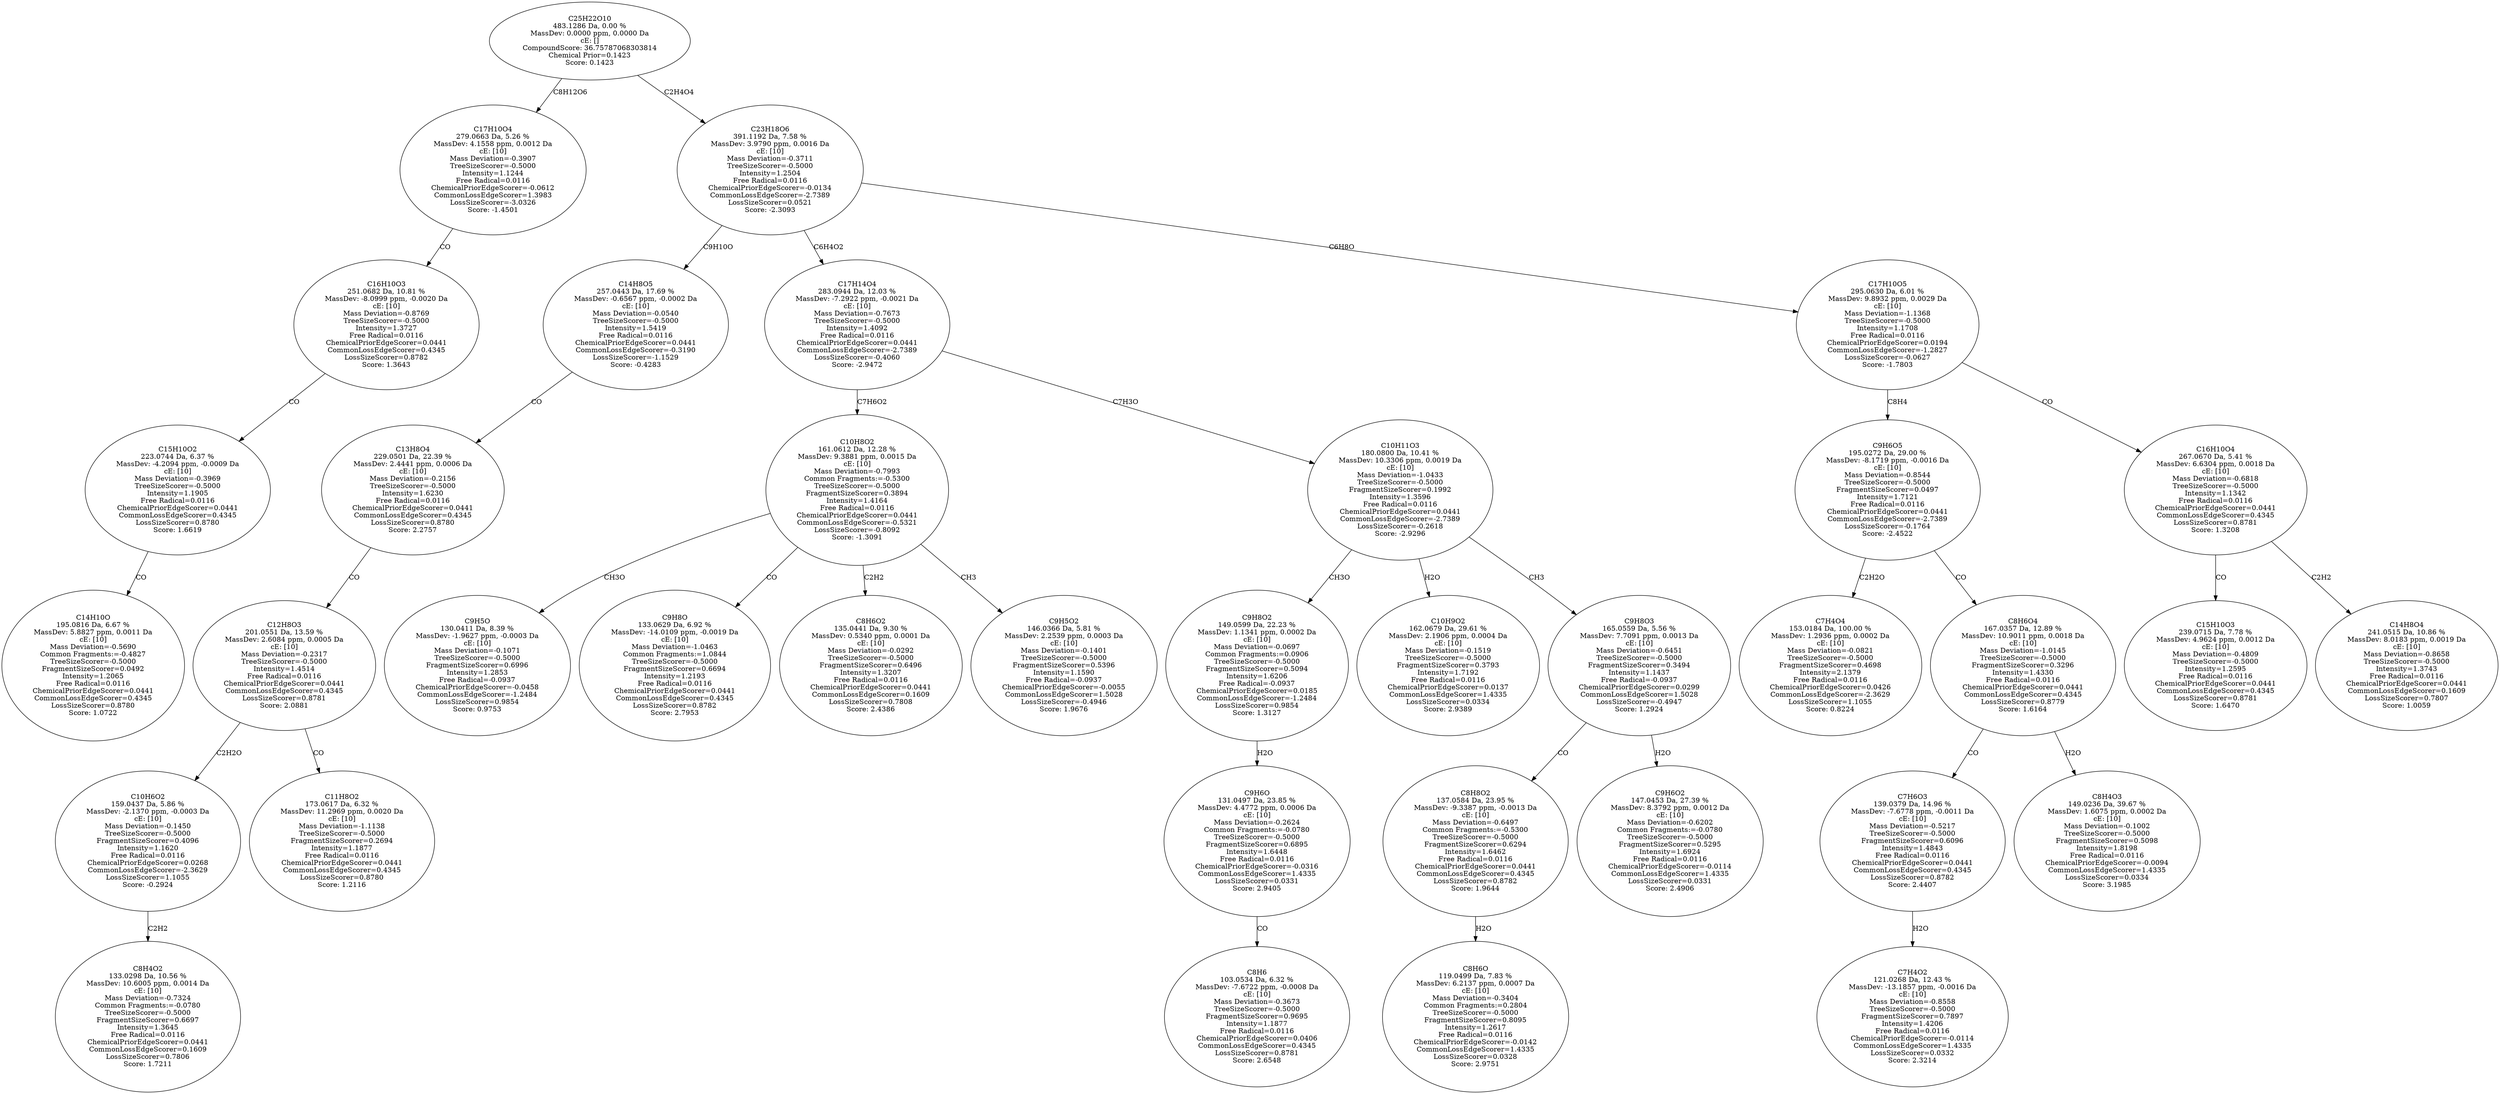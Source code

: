 strict digraph {
v1 [label="C14H10O\n195.0816 Da, 6.67 %\nMassDev: 5.8827 ppm, 0.0011 Da\ncE: [10]\nMass Deviation=-0.5690\nCommon Fragments:=-0.4827\nTreeSizeScorer=-0.5000\nFragmentSizeScorer=0.0492\nIntensity=1.2065\nFree Radical=0.0116\nChemicalPriorEdgeScorer=0.0441\nCommonLossEdgeScorer=0.4345\nLossSizeScorer=0.8780\nScore: 1.0722"];
v2 [label="C15H10O2\n223.0744 Da, 6.37 %\nMassDev: -4.2094 ppm, -0.0009 Da\ncE: [10]\nMass Deviation=-0.3969\nTreeSizeScorer=-0.5000\nIntensity=1.1905\nFree Radical=0.0116\nChemicalPriorEdgeScorer=0.0441\nCommonLossEdgeScorer=0.4345\nLossSizeScorer=0.8780\nScore: 1.6619"];
v3 [label="C16H10O3\n251.0682 Da, 10.81 %\nMassDev: -8.0999 ppm, -0.0020 Da\ncE: [10]\nMass Deviation=-0.8769\nTreeSizeScorer=-0.5000\nIntensity=1.3727\nFree Radical=0.0116\nChemicalPriorEdgeScorer=0.0441\nCommonLossEdgeScorer=0.4345\nLossSizeScorer=0.8782\nScore: 1.3643"];
v4 [label="C17H10O4\n279.0663 Da, 5.26 %\nMassDev: 4.1558 ppm, 0.0012 Da\ncE: [10]\nMass Deviation=-0.3907\nTreeSizeScorer=-0.5000\nIntensity=1.1244\nFree Radical=0.0116\nChemicalPriorEdgeScorer=-0.0612\nCommonLossEdgeScorer=1.3983\nLossSizeScorer=-3.0326\nScore: -1.4501"];
v5 [label="C8H4O2\n133.0298 Da, 10.56 %\nMassDev: 10.6005 ppm, 0.0014 Da\ncE: [10]\nMass Deviation=-0.7324\nCommon Fragments:=-0.0780\nTreeSizeScorer=-0.5000\nFragmentSizeScorer=0.6697\nIntensity=1.3645\nFree Radical=0.0116\nChemicalPriorEdgeScorer=0.0441\nCommonLossEdgeScorer=0.1609\nLossSizeScorer=0.7806\nScore: 1.7211"];
v6 [label="C10H6O2\n159.0437 Da, 5.86 %\nMassDev: -2.1370 ppm, -0.0003 Da\ncE: [10]\nMass Deviation=-0.1450\nTreeSizeScorer=-0.5000\nFragmentSizeScorer=0.4096\nIntensity=1.1620\nFree Radical=0.0116\nChemicalPriorEdgeScorer=0.0268\nCommonLossEdgeScorer=-2.3629\nLossSizeScorer=1.1055\nScore: -0.2924"];
v7 [label="C11H8O2\n173.0617 Da, 6.32 %\nMassDev: 11.2969 ppm, 0.0020 Da\ncE: [10]\nMass Deviation=-1.1138\nTreeSizeScorer=-0.5000\nFragmentSizeScorer=0.2694\nIntensity=1.1877\nFree Radical=0.0116\nChemicalPriorEdgeScorer=0.0441\nCommonLossEdgeScorer=0.4345\nLossSizeScorer=0.8780\nScore: 1.2116"];
v8 [label="C12H8O3\n201.0551 Da, 13.59 %\nMassDev: 2.6084 ppm, 0.0005 Da\ncE: [10]\nMass Deviation=-0.2317\nTreeSizeScorer=-0.5000\nIntensity=1.4514\nFree Radical=0.0116\nChemicalPriorEdgeScorer=0.0441\nCommonLossEdgeScorer=0.4345\nLossSizeScorer=0.8781\nScore: 2.0881"];
v9 [label="C13H8O4\n229.0501 Da, 22.39 %\nMassDev: 2.4441 ppm, 0.0006 Da\ncE: [10]\nMass Deviation=-0.2156\nTreeSizeScorer=-0.5000\nIntensity=1.6230\nFree Radical=0.0116\nChemicalPriorEdgeScorer=0.0441\nCommonLossEdgeScorer=0.4345\nLossSizeScorer=0.8780\nScore: 2.2757"];
v10 [label="C14H8O5\n257.0443 Da, 17.69 %\nMassDev: -0.6567 ppm, -0.0002 Da\ncE: [10]\nMass Deviation=-0.0540\nTreeSizeScorer=-0.5000\nIntensity=1.5419\nFree Radical=0.0116\nChemicalPriorEdgeScorer=0.0441\nCommonLossEdgeScorer=-0.3190\nLossSizeScorer=-1.1529\nScore: -0.4283"];
v11 [label="C9H5O\n130.0411 Da, 8.39 %\nMassDev: -1.9627 ppm, -0.0003 Da\ncE: [10]\nMass Deviation=-0.1071\nTreeSizeScorer=-0.5000\nFragmentSizeScorer=0.6996\nIntensity=1.2853\nFree Radical=-0.0937\nChemicalPriorEdgeScorer=-0.0458\nCommonLossEdgeScorer=-1.2484\nLossSizeScorer=0.9854\nScore: 0.9753"];
v12 [label="C9H8O\n133.0629 Da, 6.92 %\nMassDev: -14.0109 ppm, -0.0019 Da\ncE: [10]\nMass Deviation=-1.0463\nCommon Fragments:=1.0844\nTreeSizeScorer=-0.5000\nFragmentSizeScorer=0.6694\nIntensity=1.2193\nFree Radical=0.0116\nChemicalPriorEdgeScorer=0.0441\nCommonLossEdgeScorer=0.4345\nLossSizeScorer=0.8782\nScore: 2.7953"];
v13 [label="C8H6O2\n135.0441 Da, 9.30 %\nMassDev: 0.5340 ppm, 0.0001 Da\ncE: [10]\nMass Deviation=-0.0292\nTreeSizeScorer=-0.5000\nFragmentSizeScorer=0.6496\nIntensity=1.3207\nFree Radical=0.0116\nChemicalPriorEdgeScorer=0.0441\nCommonLossEdgeScorer=0.1609\nLossSizeScorer=0.7808\nScore: 2.4386"];
v14 [label="C9H5O2\n146.0366 Da, 5.81 %\nMassDev: 2.2539 ppm, 0.0003 Da\ncE: [10]\nMass Deviation=-0.1401\nTreeSizeScorer=-0.5000\nFragmentSizeScorer=0.5396\nIntensity=1.1590\nFree Radical=-0.0937\nChemicalPriorEdgeScorer=-0.0055\nCommonLossEdgeScorer=1.5028\nLossSizeScorer=-0.4946\nScore: 1.9676"];
v15 [label="C10H8O2\n161.0612 Da, 12.28 %\nMassDev: 9.3881 ppm, 0.0015 Da\ncE: [10]\nMass Deviation=-0.7993\nCommon Fragments:=-0.5300\nTreeSizeScorer=-0.5000\nFragmentSizeScorer=0.3894\nIntensity=1.4164\nFree Radical=0.0116\nChemicalPriorEdgeScorer=0.0441\nCommonLossEdgeScorer=-0.5321\nLossSizeScorer=-0.8092\nScore: -1.3091"];
v16 [label="C8H6\n103.0534 Da, 6.32 %\nMassDev: -7.6722 ppm, -0.0008 Da\ncE: [10]\nMass Deviation=-0.3673\nTreeSizeScorer=-0.5000\nFragmentSizeScorer=0.9695\nIntensity=1.1877\nFree Radical=0.0116\nChemicalPriorEdgeScorer=0.0406\nCommonLossEdgeScorer=0.4345\nLossSizeScorer=0.8781\nScore: 2.6548"];
v17 [label="C9H6O\n131.0497 Da, 23.85 %\nMassDev: 4.4772 ppm, 0.0006 Da\ncE: [10]\nMass Deviation=-0.2624\nCommon Fragments:=-0.0780\nTreeSizeScorer=-0.5000\nFragmentSizeScorer=0.6895\nIntensity=1.6448\nFree Radical=0.0116\nChemicalPriorEdgeScorer=-0.0316\nCommonLossEdgeScorer=1.4335\nLossSizeScorer=0.0331\nScore: 2.9405"];
v18 [label="C9H8O2\n149.0599 Da, 22.23 %\nMassDev: 1.1341 ppm, 0.0002 Da\ncE: [10]\nMass Deviation=-0.0697\nCommon Fragments:=0.0906\nTreeSizeScorer=-0.5000\nFragmentSizeScorer=0.5094\nIntensity=1.6206\nFree Radical=-0.0937\nChemicalPriorEdgeScorer=0.0185\nCommonLossEdgeScorer=-1.2484\nLossSizeScorer=0.9854\nScore: 1.3127"];
v19 [label="C10H9O2\n162.0679 Da, 29.61 %\nMassDev: 2.1906 ppm, 0.0004 Da\ncE: [10]\nMass Deviation=-0.1519\nTreeSizeScorer=-0.5000\nFragmentSizeScorer=0.3793\nIntensity=1.7192\nFree Radical=0.0116\nChemicalPriorEdgeScorer=0.0137\nCommonLossEdgeScorer=1.4335\nLossSizeScorer=0.0334\nScore: 2.9389"];
v20 [label="C8H6O\n119.0499 Da, 7.83 %\nMassDev: 6.2137 ppm, 0.0007 Da\ncE: [10]\nMass Deviation=-0.3404\nCommon Fragments:=0.2804\nTreeSizeScorer=-0.5000\nFragmentSizeScorer=0.8095\nIntensity=1.2617\nFree Radical=0.0116\nChemicalPriorEdgeScorer=-0.0142\nCommonLossEdgeScorer=1.4335\nLossSizeScorer=0.0328\nScore: 2.9751"];
v21 [label="C8H8O2\n137.0584 Da, 23.95 %\nMassDev: -9.3387 ppm, -0.0013 Da\ncE: [10]\nMass Deviation=-0.6497\nCommon Fragments:=-0.5300\nTreeSizeScorer=-0.5000\nFragmentSizeScorer=0.6294\nIntensity=1.6462\nFree Radical=0.0116\nChemicalPriorEdgeScorer=0.0441\nCommonLossEdgeScorer=0.4345\nLossSizeScorer=0.8782\nScore: 1.9644"];
v22 [label="C9H6O2\n147.0453 Da, 27.39 %\nMassDev: 8.3792 ppm, 0.0012 Da\ncE: [10]\nMass Deviation=-0.6202\nCommon Fragments:=-0.0780\nTreeSizeScorer=-0.5000\nFragmentSizeScorer=0.5295\nIntensity=1.6924\nFree Radical=0.0116\nChemicalPriorEdgeScorer=-0.0114\nCommonLossEdgeScorer=1.4335\nLossSizeScorer=0.0331\nScore: 2.4906"];
v23 [label="C9H8O3\n165.0559 Da, 5.56 %\nMassDev: 7.7091 ppm, 0.0013 Da\ncE: [10]\nMass Deviation=-0.6451\nTreeSizeScorer=-0.5000\nFragmentSizeScorer=0.3494\nIntensity=1.1437\nFree Radical=-0.0937\nChemicalPriorEdgeScorer=0.0299\nCommonLossEdgeScorer=1.5028\nLossSizeScorer=-0.4947\nScore: 1.2924"];
v24 [label="C10H11O3\n180.0800 Da, 10.41 %\nMassDev: 10.3306 ppm, 0.0019 Da\ncE: [10]\nMass Deviation=-1.0433\nTreeSizeScorer=-0.5000\nFragmentSizeScorer=0.1992\nIntensity=1.3596\nFree Radical=0.0116\nChemicalPriorEdgeScorer=0.0441\nCommonLossEdgeScorer=-2.7389\nLossSizeScorer=-0.2618\nScore: -2.9296"];
v25 [label="C17H14O4\n283.0944 Da, 12.03 %\nMassDev: -7.2922 ppm, -0.0021 Da\ncE: [10]\nMass Deviation=-0.7673\nTreeSizeScorer=-0.5000\nIntensity=1.4092\nFree Radical=0.0116\nChemicalPriorEdgeScorer=0.0441\nCommonLossEdgeScorer=-2.7389\nLossSizeScorer=-0.4060\nScore: -2.9472"];
v26 [label="C7H4O4\n153.0184 Da, 100.00 %\nMassDev: 1.2936 ppm, 0.0002 Da\ncE: [10]\nMass Deviation=-0.0821\nTreeSizeScorer=-0.5000\nFragmentSizeScorer=0.4698\nIntensity=2.1379\nFree Radical=0.0116\nChemicalPriorEdgeScorer=0.0426\nCommonLossEdgeScorer=-2.3629\nLossSizeScorer=1.1055\nScore: 0.8224"];
v27 [label="C7H4O2\n121.0268 Da, 12.43 %\nMassDev: -13.1857 ppm, -0.0016 Da\ncE: [10]\nMass Deviation=-0.8558\nTreeSizeScorer=-0.5000\nFragmentSizeScorer=0.7897\nIntensity=1.4206\nFree Radical=0.0116\nChemicalPriorEdgeScorer=-0.0114\nCommonLossEdgeScorer=1.4335\nLossSizeScorer=0.0332\nScore: 2.3214"];
v28 [label="C7H6O3\n139.0379 Da, 14.96 %\nMassDev: -7.6778 ppm, -0.0011 Da\ncE: [10]\nMass Deviation=-0.5217\nTreeSizeScorer=-0.5000\nFragmentSizeScorer=0.6096\nIntensity=1.4843\nFree Radical=0.0116\nChemicalPriorEdgeScorer=0.0441\nCommonLossEdgeScorer=0.4345\nLossSizeScorer=0.8782\nScore: 2.4407"];
v29 [label="C8H4O3\n149.0236 Da, 39.67 %\nMassDev: 1.6075 ppm, 0.0002 Da\ncE: [10]\nMass Deviation=-0.1002\nTreeSizeScorer=-0.5000\nFragmentSizeScorer=0.5098\nIntensity=1.8198\nFree Radical=0.0116\nChemicalPriorEdgeScorer=-0.0094\nCommonLossEdgeScorer=1.4335\nLossSizeScorer=0.0334\nScore: 3.1985"];
v30 [label="C8H6O4\n167.0357 Da, 12.89 %\nMassDev: 10.9011 ppm, 0.0018 Da\ncE: [10]\nMass Deviation=-1.0145\nTreeSizeScorer=-0.5000\nFragmentSizeScorer=0.3296\nIntensity=1.4330\nFree Radical=0.0116\nChemicalPriorEdgeScorer=0.0441\nCommonLossEdgeScorer=0.4345\nLossSizeScorer=0.8779\nScore: 1.6164"];
v31 [label="C9H6O5\n195.0272 Da, 29.00 %\nMassDev: -8.1719 ppm, -0.0016 Da\ncE: [10]\nMass Deviation=-0.8544\nTreeSizeScorer=-0.5000\nFragmentSizeScorer=0.0497\nIntensity=1.7121\nFree Radical=0.0116\nChemicalPriorEdgeScorer=0.0441\nCommonLossEdgeScorer=-2.7389\nLossSizeScorer=-0.1764\nScore: -2.4522"];
v32 [label="C15H10O3\n239.0715 Da, 7.78 %\nMassDev: 4.9624 ppm, 0.0012 Da\ncE: [10]\nMass Deviation=-0.4809\nTreeSizeScorer=-0.5000\nIntensity=1.2595\nFree Radical=0.0116\nChemicalPriorEdgeScorer=0.0441\nCommonLossEdgeScorer=0.4345\nLossSizeScorer=0.8781\nScore: 1.6470"];
v33 [label="C14H8O4\n241.0515 Da, 10.86 %\nMassDev: 8.0183 ppm, 0.0019 Da\ncE: [10]\nMass Deviation=-0.8658\nTreeSizeScorer=-0.5000\nIntensity=1.3743\nFree Radical=0.0116\nChemicalPriorEdgeScorer=0.0441\nCommonLossEdgeScorer=0.1609\nLossSizeScorer=0.7807\nScore: 1.0059"];
v34 [label="C16H10O4\n267.0670 Da, 5.41 %\nMassDev: 6.6304 ppm, 0.0018 Da\ncE: [10]\nMass Deviation=-0.6818\nTreeSizeScorer=-0.5000\nIntensity=1.1342\nFree Radical=0.0116\nChemicalPriorEdgeScorer=0.0441\nCommonLossEdgeScorer=0.4345\nLossSizeScorer=0.8781\nScore: 1.3208"];
v35 [label="C17H10O5\n295.0630 Da, 6.01 %\nMassDev: 9.8932 ppm, 0.0029 Da\ncE: [10]\nMass Deviation=-1.1368\nTreeSizeScorer=-0.5000\nIntensity=1.1708\nFree Radical=0.0116\nChemicalPriorEdgeScorer=0.0194\nCommonLossEdgeScorer=-1.2827\nLossSizeScorer=-0.0627\nScore: -1.7803"];
v36 [label="C23H18O6\n391.1192 Da, 7.58 %\nMassDev: 3.9790 ppm, 0.0016 Da\ncE: [10]\nMass Deviation=-0.3711\nTreeSizeScorer=-0.5000\nIntensity=1.2504\nFree Radical=0.0116\nChemicalPriorEdgeScorer=-0.0134\nCommonLossEdgeScorer=-2.7389\nLossSizeScorer=0.0521\nScore: -2.3093"];
v37 [label="C25H22O10\n483.1286 Da, 0.00 %\nMassDev: 0.0000 ppm, 0.0000 Da\ncE: []\nCompoundScore: 36.75787068303814\nChemical Prior=0.1423\nScore: 0.1423"];
v2 -> v1 [label="CO"];
v3 -> v2 [label="CO"];
v4 -> v3 [label="CO"];
v37 -> v4 [label="C8H12O6"];
v6 -> v5 [label="C2H2"];
v8 -> v6 [label="C2H2O"];
v8 -> v7 [label="CO"];
v9 -> v8 [label="CO"];
v10 -> v9 [label="CO"];
v36 -> v10 [label="C9H10O"];
v15 -> v11 [label="CH3O"];
v15 -> v12 [label="CO"];
v15 -> v13 [label="C2H2"];
v15 -> v14 [label="CH3"];
v25 -> v15 [label="C7H6O2"];
v17 -> v16 [label="CO"];
v18 -> v17 [label="H2O"];
v24 -> v18 [label="CH3O"];
v24 -> v19 [label="H2O"];
v21 -> v20 [label="H2O"];
v23 -> v21 [label="CO"];
v23 -> v22 [label="H2O"];
v24 -> v23 [label="CH3"];
v25 -> v24 [label="C7H3O"];
v36 -> v25 [label="C6H4O2"];
v31 -> v26 [label="C2H2O"];
v28 -> v27 [label="H2O"];
v30 -> v28 [label="CO"];
v30 -> v29 [label="H2O"];
v31 -> v30 [label="CO"];
v35 -> v31 [label="C8H4"];
v34 -> v32 [label="CO"];
v34 -> v33 [label="C2H2"];
v35 -> v34 [label="CO"];
v36 -> v35 [label="C6H8O"];
v37 -> v36 [label="C2H4O4"];
}